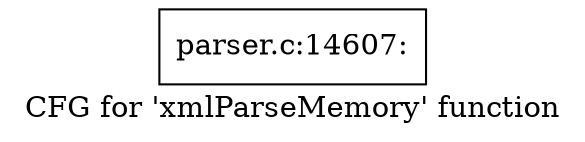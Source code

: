 digraph "CFG for 'xmlParseMemory' function" {
	label="CFG for 'xmlParseMemory' function";

	Node0x4480750 [shape=record,label="{parser.c:14607:}"];
}
